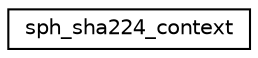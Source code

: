 digraph "Graphical Class Hierarchy"
{
 // LATEX_PDF_SIZE
  edge [fontname="Helvetica",fontsize="10",labelfontname="Helvetica",labelfontsize="10"];
  node [fontname="Helvetica",fontsize="10",shape=record];
  rankdir="LR";
  Node0 [label="sph_sha224_context",height=0.2,width=0.4,color="black", fillcolor="white", style="filled",URL="$structsph__sha224__context.html",tooltip=" "];
}

